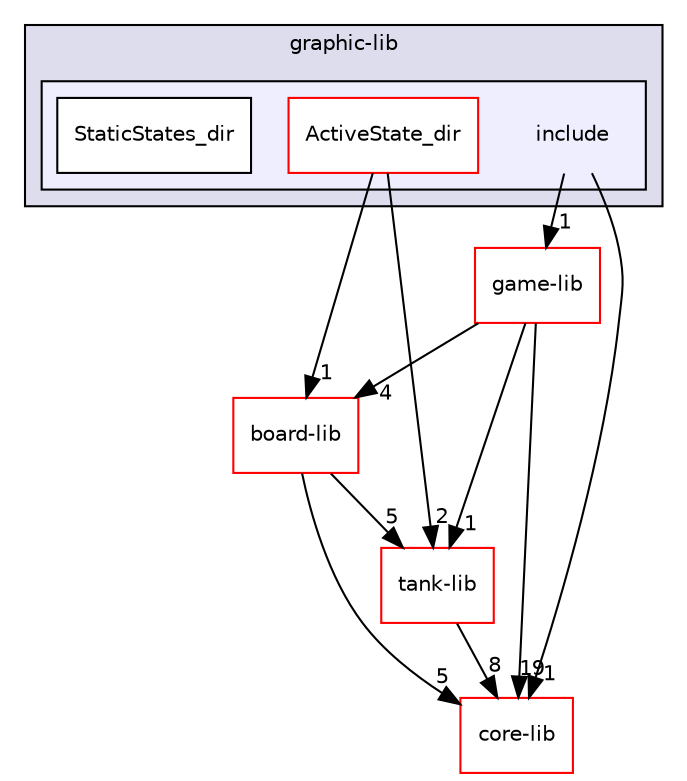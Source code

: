 digraph "/home/michal/proi/projekt2/22l-proi-projekt-jakomulski-budnik-owienko/src/graphic-lib/include" {
  bgcolor=transparent;
  compound=true
  node [ fontsize="10", fontname="Helvetica"];
  edge [ labelfontsize="10", labelfontname="Helvetica"];
  subgraph clusterdir_021a303b9ea6a16d17d203ae5eaa9600 {
    graph [ bgcolor="#ddddee", pencolor="black", label="graphic-lib" fontname="Helvetica", fontsize="10", URL="dir_021a303b9ea6a16d17d203ae5eaa9600.html"]
  subgraph clusterdir_ec77ab512a0817bed8cc07eeb3e7ef4d {
    graph [ bgcolor="#eeeeff", pencolor="black", label="" URL="dir_ec77ab512a0817bed8cc07eeb3e7ef4d.html"];
    dir_ec77ab512a0817bed8cc07eeb3e7ef4d [shape=plaintext label="include"];
    dir_a72983fa265d186490ae6acf21276fd1 [shape=box label="ActiveState_dir" color="red" fillcolor="white" style="filled" URL="dir_a72983fa265d186490ae6acf21276fd1.html"];
    dir_c6c6287d85e45c4af8975e7ca92022af [shape=box label="StaticStates_dir" color="black" fillcolor="white" style="filled" URL="dir_c6c6287d85e45c4af8975e7ca92022af.html"];
  }
  }
  dir_f9968d1aa079c8b4e4a8682b301a0233 [shape=box label="board-lib" color="red" URL="dir_f9968d1aa079c8b4e4a8682b301a0233.html"];
  dir_ababdeb7394d8224d3e296f78088442b [shape=box label="game-lib" color="red" URL="dir_ababdeb7394d8224d3e296f78088442b.html"];
  dir_09862807db2014add90ed94978e55931 [shape=box label="tank-lib" color="red" URL="dir_09862807db2014add90ed94978e55931.html"];
  dir_dd008488fb0da8829e2acca19721471d [shape=box label="core-lib" color="red" URL="dir_dd008488fb0da8829e2acca19721471d.html"];
  dir_a72983fa265d186490ae6acf21276fd1->dir_f9968d1aa079c8b4e4a8682b301a0233 [headlabel="1", labeldistance=1.5 headhref="dir_000009_000001.html"];
  dir_a72983fa265d186490ae6acf21276fd1->dir_09862807db2014add90ed94978e55931 [headlabel="2", labeldistance=1.5 headhref="dir_000009_000014.html"];
  dir_f9968d1aa079c8b4e4a8682b301a0233->dir_09862807db2014add90ed94978e55931 [headlabel="5", labeldistance=1.5 headhref="dir_000001_000014.html"];
  dir_f9968d1aa079c8b4e4a8682b301a0233->dir_dd008488fb0da8829e2acca19721471d [headlabel="5", labeldistance=1.5 headhref="dir_000001_000003.html"];
  dir_ababdeb7394d8224d3e296f78088442b->dir_f9968d1aa079c8b4e4a8682b301a0233 [headlabel="4", labeldistance=1.5 headhref="dir_000005_000001.html"];
  dir_ababdeb7394d8224d3e296f78088442b->dir_09862807db2014add90ed94978e55931 [headlabel="1", labeldistance=1.5 headhref="dir_000005_000014.html"];
  dir_ababdeb7394d8224d3e296f78088442b->dir_dd008488fb0da8829e2acca19721471d [headlabel="19", labeldistance=1.5 headhref="dir_000005_000003.html"];
  dir_09862807db2014add90ed94978e55931->dir_dd008488fb0da8829e2acca19721471d [headlabel="8", labeldistance=1.5 headhref="dir_000014_000003.html"];
  dir_ec77ab512a0817bed8cc07eeb3e7ef4d->dir_ababdeb7394d8224d3e296f78088442b [headlabel="1", labeldistance=1.5 headhref="dir_000008_000005.html"];
  dir_ec77ab512a0817bed8cc07eeb3e7ef4d->dir_dd008488fb0da8829e2acca19721471d [headlabel="1", labeldistance=1.5 headhref="dir_000008_000003.html"];
}
